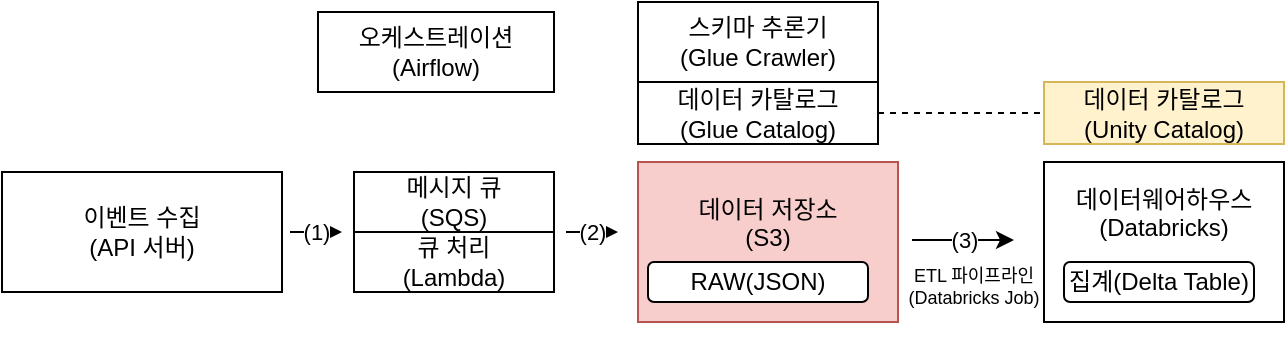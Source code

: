 <mxfile version="26.2.14">
  <diagram name="페이지-1" id="4-Lb67SdzFMOUYUuRfFv">
    <mxGraphModel dx="1030" dy="916" grid="1" gridSize="10" guides="1" tooltips="1" connect="1" arrows="1" fold="1" page="1" pageScale="1" pageWidth="827" pageHeight="1169" math="0" shadow="0">
      <root>
        <mxCell id="0" />
        <mxCell id="1" parent="0" />
        <mxCell id="h7YVWrTTgNY-4MRIAwYg-28" value="(1)" style="edgeStyle=orthogonalEdgeStyle;rounded=0;orthogonalLoop=1;jettySize=auto;html=1;" edge="1" parent="1">
          <mxGeometry relative="1" as="geometry">
            <mxPoint x="204" y="190" as="targetPoint" />
            <mxPoint x="178" y="190" as="sourcePoint" />
          </mxGeometry>
        </mxCell>
        <mxCell id="h7YVWrTTgNY-4MRIAwYg-1" value="&lt;div&gt;이벤트 수집&lt;/div&gt;&lt;div&gt;(API 서버)&lt;/div&gt;" style="rounded=0;whiteSpace=wrap;html=1;" vertex="1" parent="1">
          <mxGeometry x="34" y="160" width="140" height="60" as="geometry" />
        </mxCell>
        <mxCell id="h7YVWrTTgNY-4MRIAwYg-2" value="메시지 큐&lt;br&gt;(SQS)" style="rounded=0;whiteSpace=wrap;html=1;" vertex="1" parent="1">
          <mxGeometry x="210" y="160" width="100" height="30" as="geometry" />
        </mxCell>
        <mxCell id="h7YVWrTTgNY-4MRIAwYg-3" value="&lt;div&gt;큐 처리&lt;/div&gt;&lt;div&gt;(Lambda)&lt;/div&gt;" style="rounded=0;whiteSpace=wrap;html=1;" vertex="1" parent="1">
          <mxGeometry x="210" y="190" width="100" height="30" as="geometry" />
        </mxCell>
        <mxCell id="h7YVWrTTgNY-4MRIAwYg-4" value="" style="rounded=0;whiteSpace=wrap;html=1;fillColor=#f8cecc;strokeColor=#b85450;" vertex="1" parent="1">
          <mxGeometry x="352" y="155" width="130" height="80" as="geometry" />
        </mxCell>
        <mxCell id="h7YVWrTTgNY-4MRIAwYg-5" value="&lt;div&gt;데이터 카탈로그&lt;br&gt;(Unity Catalog)&lt;/div&gt;" style="rounded=0;whiteSpace=wrap;html=1;fillColor=#fff2cc;strokeColor=#d6b656;" vertex="1" parent="1">
          <mxGeometry x="555" y="115" width="120" height="31" as="geometry" />
        </mxCell>
        <mxCell id="h7YVWrTTgNY-4MRIAwYg-8" value="&lt;div&gt;오케스트레이션&lt;/div&gt;&lt;div&gt;(Airflow)&lt;/div&gt;" style="rounded=0;whiteSpace=wrap;html=1;" vertex="1" parent="1">
          <mxGeometry x="192" y="80" width="118" height="40" as="geometry" />
        </mxCell>
        <mxCell id="h7YVWrTTgNY-4MRIAwYg-9" value="" style="rounded=0;whiteSpace=wrap;html=1;" vertex="1" parent="1">
          <mxGeometry x="555" y="155" width="120" height="80" as="geometry" />
        </mxCell>
        <mxCell id="h7YVWrTTgNY-4MRIAwYg-10" value="&lt;div&gt;스키마 추론기&lt;/div&gt;&lt;div&gt;(Glue Crawler)&lt;/div&gt;" style="rounded=0;whiteSpace=wrap;html=1;" vertex="1" parent="1">
          <mxGeometry x="352" y="75" width="120" height="40" as="geometry" />
        </mxCell>
        <mxCell id="h7YVWrTTgNY-4MRIAwYg-11" value="RAW(JSON)" style="rounded=1;whiteSpace=wrap;html=1;" vertex="1" parent="1">
          <mxGeometry x="357" y="205" width="110" height="20" as="geometry" />
        </mxCell>
        <mxCell id="h7YVWrTTgNY-4MRIAwYg-12" value="집계(Delta Table)" style="rounded=1;whiteSpace=wrap;html=1;" vertex="1" parent="1">
          <mxGeometry x="565" y="205" width="95" height="20" as="geometry" />
        </mxCell>
        <mxCell id="h7YVWrTTgNY-4MRIAwYg-22" value="&lt;div&gt;데이터 저장소&lt;/div&gt;&lt;div&gt;(S3)&lt;/div&gt;" style="text;whiteSpace=wrap;html=1;align=center;" vertex="1" parent="1">
          <mxGeometry x="367" y="165" width="100" height="50" as="geometry" />
        </mxCell>
        <mxCell id="h7YVWrTTgNY-4MRIAwYg-24" style="edgeStyle=orthogonalEdgeStyle;rounded=0;orthogonalLoop=1;jettySize=auto;html=1;endArrow=none;startFill=0;dashed=1;" edge="1" parent="1" source="h7YVWrTTgNY-4MRIAwYg-23" target="h7YVWrTTgNY-4MRIAwYg-5">
          <mxGeometry relative="1" as="geometry" />
        </mxCell>
        <mxCell id="h7YVWrTTgNY-4MRIAwYg-23" value="&lt;div&gt;데이터 카탈로그&lt;br&gt;(Glue Catalog)&lt;/div&gt;" style="rounded=0;whiteSpace=wrap;html=1;" vertex="1" parent="1">
          <mxGeometry x="352" y="115" width="120" height="31" as="geometry" />
        </mxCell>
        <mxCell id="h7YVWrTTgNY-4MRIAwYg-25" value="&lt;div&gt;데이터웨어하우스&lt;/div&gt;&lt;div&gt;(Databricks)&lt;/div&gt;" style="text;whiteSpace=wrap;html=1;align=center;" vertex="1" parent="1">
          <mxGeometry x="555" y="160" width="120" height="50" as="geometry" />
        </mxCell>
        <mxCell id="h7YVWrTTgNY-4MRIAwYg-29" value="(2)" style="edgeStyle=orthogonalEdgeStyle;rounded=0;orthogonalLoop=1;jettySize=auto;html=1;" edge="1" parent="1">
          <mxGeometry relative="1" as="geometry">
            <mxPoint x="342" y="190" as="targetPoint" />
            <mxPoint x="316" y="190" as="sourcePoint" />
          </mxGeometry>
        </mxCell>
        <mxCell id="h7YVWrTTgNY-4MRIAwYg-30" value="(3)" style="edgeStyle=orthogonalEdgeStyle;rounded=0;orthogonalLoop=1;jettySize=auto;html=1;" edge="1" parent="1">
          <mxGeometry relative="1" as="geometry">
            <mxPoint x="540" y="194" as="targetPoint" />
            <mxPoint x="489" y="194" as="sourcePoint" />
          </mxGeometry>
        </mxCell>
        <mxCell id="h7YVWrTTgNY-4MRIAwYg-31" value="&lt;div&gt;ETL 파이프라인&lt;/div&gt;&lt;div&gt;(Databricks Job)&lt;/div&gt;" style="text;whiteSpace=wrap;html=1;fontSize=9;align=center;" vertex="1" parent="1">
          <mxGeometry x="460" y="200" width="120" height="50" as="geometry" />
        </mxCell>
      </root>
    </mxGraphModel>
  </diagram>
</mxfile>
